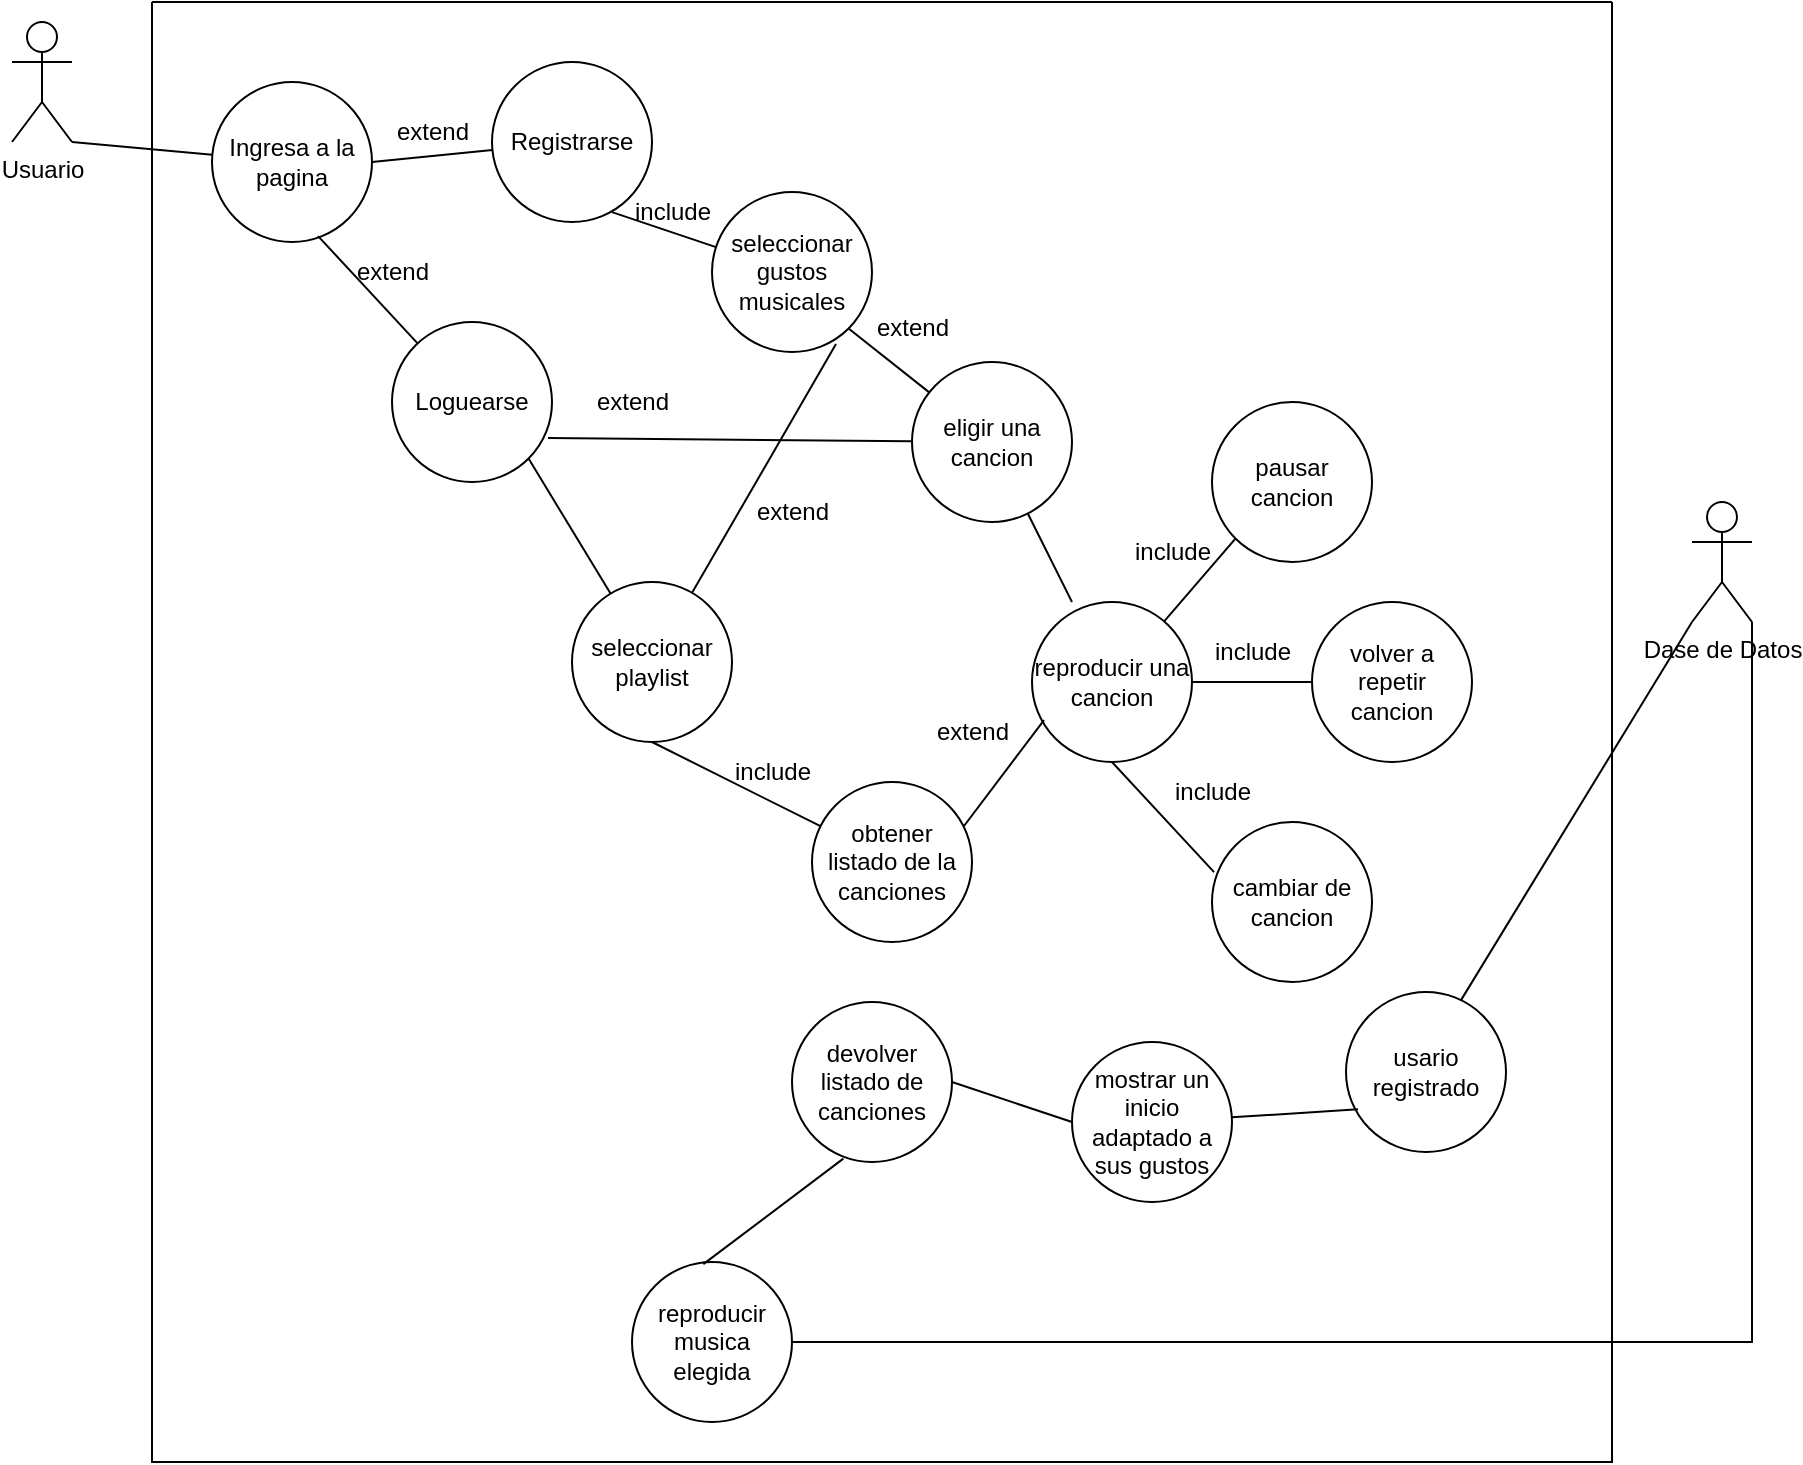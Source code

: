<mxfile version="24.4.6" type="google">
  <diagram name="Página-1" id="nSMeosmwIrjSUpkZMAuP">
    <mxGraphModel grid="1" page="1" gridSize="10" guides="1" tooltips="1" connect="1" arrows="1" fold="1" pageScale="1" pageWidth="827" pageHeight="1169" math="0" shadow="0">
      <root>
        <mxCell id="0" />
        <mxCell id="1" parent="0" />
        <mxCell id="ugPQJOIu22FoE4jq5PuM-1" value="" style="swimlane;startSize=0;" vertex="1" parent="1">
          <mxGeometry x="140" y="90" width="730" height="730" as="geometry" />
        </mxCell>
        <mxCell id="ugPQJOIu22FoE4jq5PuM-6" value="Ingresa a la pagina" style="ellipse;whiteSpace=wrap;html=1;aspect=fixed;" vertex="1" parent="ugPQJOIu22FoE4jq5PuM-1">
          <mxGeometry x="30" y="40" width="80" height="80" as="geometry" />
        </mxCell>
        <mxCell id="ugPQJOIu22FoE4jq5PuM-7" value="Registrarse" style="ellipse;whiteSpace=wrap;html=1;aspect=fixed;" vertex="1" parent="ugPQJOIu22FoE4jq5PuM-1">
          <mxGeometry x="170" y="30" width="80" height="80" as="geometry" />
        </mxCell>
        <mxCell id="ugPQJOIu22FoE4jq5PuM-8" value="Loguearse" style="ellipse;whiteSpace=wrap;html=1;aspect=fixed;" vertex="1" parent="ugPQJOIu22FoE4jq5PuM-1">
          <mxGeometry x="120" y="160" width="80" height="80" as="geometry" />
        </mxCell>
        <mxCell id="ugPQJOIu22FoE4jq5PuM-9" value="seleccionar playlist" style="ellipse;whiteSpace=wrap;html=1;aspect=fixed;" vertex="1" parent="ugPQJOIu22FoE4jq5PuM-1">
          <mxGeometry x="210" y="290" width="80" height="80" as="geometry" />
        </mxCell>
        <mxCell id="ugPQJOIu22FoE4jq5PuM-10" value="eligir una cancion" style="ellipse;whiteSpace=wrap;html=1;aspect=fixed;" vertex="1" parent="ugPQJOIu22FoE4jq5PuM-1">
          <mxGeometry x="380" y="180" width="80" height="80" as="geometry" />
        </mxCell>
        <mxCell id="ugPQJOIu22FoE4jq5PuM-12" value="obtener listado de la canciones" style="ellipse;whiteSpace=wrap;html=1;aspect=fixed;" vertex="1" parent="ugPQJOIu22FoE4jq5PuM-1">
          <mxGeometry x="330" y="390" width="80" height="80" as="geometry" />
        </mxCell>
        <mxCell id="ugPQJOIu22FoE4jq5PuM-16" value="" style="endArrow=none;html=1;rounded=0;exitX=1;exitY=0.5;exitDx=0;exitDy=0;" edge="1" parent="ugPQJOIu22FoE4jq5PuM-1" source="ugPQJOIu22FoE4jq5PuM-6" target="ugPQJOIu22FoE4jq5PuM-7">
          <mxGeometry width="50" height="50" relative="1" as="geometry">
            <mxPoint x="110" y="90" as="sourcePoint" />
            <mxPoint x="160" y="40" as="targetPoint" />
          </mxGeometry>
        </mxCell>
        <mxCell id="ugPQJOIu22FoE4jq5PuM-17" value="" style="endArrow=none;html=1;rounded=0;entryX=0.663;entryY=0.963;entryDx=0;entryDy=0;entryPerimeter=0;" edge="1" parent="ugPQJOIu22FoE4jq5PuM-1" source="ugPQJOIu22FoE4jq5PuM-8" target="ugPQJOIu22FoE4jq5PuM-6">
          <mxGeometry width="50" height="50" relative="1" as="geometry">
            <mxPoint x="40" y="190" as="sourcePoint" />
            <mxPoint x="90" y="140" as="targetPoint" />
          </mxGeometry>
        </mxCell>
        <mxCell id="ugPQJOIu22FoE4jq5PuM-22" value="seleccionar gustos musicales" style="ellipse;whiteSpace=wrap;html=1;aspect=fixed;" vertex="1" parent="ugPQJOIu22FoE4jq5PuM-1">
          <mxGeometry x="280" y="95" width="80" height="80" as="geometry" />
        </mxCell>
        <mxCell id="ugPQJOIu22FoE4jq5PuM-24" value="" style="endArrow=none;html=1;rounded=0;exitX=0.75;exitY=0.938;exitDx=0;exitDy=0;exitPerimeter=0;" edge="1" parent="ugPQJOIu22FoE4jq5PuM-1" source="ugPQJOIu22FoE4jq5PuM-7" target="ugPQJOIu22FoE4jq5PuM-22">
          <mxGeometry width="50" height="50" relative="1" as="geometry">
            <mxPoint x="100" y="30" as="sourcePoint" />
            <mxPoint x="320.711" y="70" as="targetPoint" />
          </mxGeometry>
        </mxCell>
        <mxCell id="ugPQJOIu22FoE4jq5PuM-26" value="" style="endArrow=none;html=1;rounded=0;entryX=0.775;entryY=0.95;entryDx=0;entryDy=0;entryPerimeter=0;" edge="1" parent="ugPQJOIu22FoE4jq5PuM-1" source="ugPQJOIu22FoE4jq5PuM-9" target="ugPQJOIu22FoE4jq5PuM-22">
          <mxGeometry width="50" height="50" relative="1" as="geometry">
            <mxPoint x="240" y="270" as="sourcePoint" />
            <mxPoint x="290" y="220" as="targetPoint" />
          </mxGeometry>
        </mxCell>
        <mxCell id="ugPQJOIu22FoE4jq5PuM-27" value="" style="endArrow=none;html=1;rounded=0;entryX=1;entryY=1;entryDx=0;entryDy=0;" edge="1" parent="ugPQJOIu22FoE4jq5PuM-1" source="ugPQJOIu22FoE4jq5PuM-9" target="ugPQJOIu22FoE4jq5PuM-8">
          <mxGeometry width="50" height="50" relative="1" as="geometry">
            <mxPoint x="130" y="290" as="sourcePoint" />
            <mxPoint x="180" y="240" as="targetPoint" />
          </mxGeometry>
        </mxCell>
        <mxCell id="ugPQJOIu22FoE4jq5PuM-43" value="" style="endArrow=none;html=1;rounded=0;exitX=0.975;exitY=0.725;exitDx=0;exitDy=0;exitPerimeter=0;" edge="1" parent="ugPQJOIu22FoE4jq5PuM-1" source="ugPQJOIu22FoE4jq5PuM-8" target="ugPQJOIu22FoE4jq5PuM-10">
          <mxGeometry width="50" height="50" relative="1" as="geometry">
            <mxPoint x="230" y="260" as="sourcePoint" />
            <mxPoint x="280" y="210" as="targetPoint" />
          </mxGeometry>
        </mxCell>
        <mxCell id="ugPQJOIu22FoE4jq5PuM-44" value="" style="endArrow=none;html=1;rounded=0;exitX=1;exitY=1;exitDx=0;exitDy=0;" edge="1" parent="ugPQJOIu22FoE4jq5PuM-1" source="ugPQJOIu22FoE4jq5PuM-22" target="ugPQJOIu22FoE4jq5PuM-10">
          <mxGeometry width="50" height="50" relative="1" as="geometry">
            <mxPoint x="300" y="170" as="sourcePoint" />
            <mxPoint x="350" y="120" as="targetPoint" />
          </mxGeometry>
        </mxCell>
        <mxCell id="ugPQJOIu22FoE4jq5PuM-45" value="" style="endArrow=none;html=1;rounded=0;entryX=0.5;entryY=1;entryDx=0;entryDy=0;" edge="1" parent="ugPQJOIu22FoE4jq5PuM-1" source="ugPQJOIu22FoE4jq5PuM-12" target="ugPQJOIu22FoE4jq5PuM-9">
          <mxGeometry width="50" height="50" relative="1" as="geometry">
            <mxPoint x="200" y="430" as="sourcePoint" />
            <mxPoint x="250" y="380" as="targetPoint" />
          </mxGeometry>
        </mxCell>
        <mxCell id="ugPQJOIu22FoE4jq5PuM-46" value="reproducir una cancion" style="ellipse;whiteSpace=wrap;html=1;aspect=fixed;" vertex="1" parent="ugPQJOIu22FoE4jq5PuM-1">
          <mxGeometry x="440" y="300" width="80" height="80" as="geometry" />
        </mxCell>
        <mxCell id="ugPQJOIu22FoE4jq5PuM-47" value="" style="endArrow=none;html=1;rounded=0;entryX=0.075;entryY=0.738;entryDx=0;entryDy=0;entryPerimeter=0;exitX=0.95;exitY=0.275;exitDx=0;exitDy=0;exitPerimeter=0;" edge="1" parent="ugPQJOIu22FoE4jq5PuM-1" source="ugPQJOIu22FoE4jq5PuM-12" target="ugPQJOIu22FoE4jq5PuM-46">
          <mxGeometry width="50" height="50" relative="1" as="geometry">
            <mxPoint x="400" y="400" as="sourcePoint" />
            <mxPoint x="450" y="350" as="targetPoint" />
          </mxGeometry>
        </mxCell>
        <mxCell id="ugPQJOIu22FoE4jq5PuM-48" value="" style="endArrow=none;html=1;rounded=0;exitX=0.25;exitY=0;exitDx=0;exitDy=0;exitPerimeter=0;" edge="1" parent="ugPQJOIu22FoE4jq5PuM-1" source="ugPQJOIu22FoE4jq5PuM-46" target="ugPQJOIu22FoE4jq5PuM-10">
          <mxGeometry width="50" height="50" relative="1" as="geometry">
            <mxPoint x="450" y="300" as="sourcePoint" />
            <mxPoint x="500" y="250" as="targetPoint" />
          </mxGeometry>
        </mxCell>
        <mxCell id="ugPQJOIu22FoE4jq5PuM-49" value="pausar cancion" style="ellipse;whiteSpace=wrap;html=1;aspect=fixed;" vertex="1" parent="ugPQJOIu22FoE4jq5PuM-1">
          <mxGeometry x="530" y="200" width="80" height="80" as="geometry" />
        </mxCell>
        <mxCell id="ugPQJOIu22FoE4jq5PuM-50" value="cambiar de cancion" style="ellipse;whiteSpace=wrap;html=1;aspect=fixed;" vertex="1" parent="ugPQJOIu22FoE4jq5PuM-1">
          <mxGeometry x="530" y="410" width="80" height="80" as="geometry" />
        </mxCell>
        <mxCell id="ugPQJOIu22FoE4jq5PuM-51" value="" style="endArrow=none;html=1;rounded=0;entryX=0;entryY=1;entryDx=0;entryDy=0;" edge="1" parent="ugPQJOIu22FoE4jq5PuM-1" source="ugPQJOIu22FoE4jq5PuM-46" target="ugPQJOIu22FoE4jq5PuM-49">
          <mxGeometry width="50" height="50" relative="1" as="geometry">
            <mxPoint x="460" y="260" as="sourcePoint" />
            <mxPoint x="510" y="210" as="targetPoint" />
          </mxGeometry>
        </mxCell>
        <mxCell id="ugPQJOIu22FoE4jq5PuM-52" value="" style="endArrow=none;html=1;rounded=0;entryX=0.5;entryY=1;entryDx=0;entryDy=0;exitX=0.013;exitY=0.313;exitDx=0;exitDy=0;exitPerimeter=0;" edge="1" parent="ugPQJOIu22FoE4jq5PuM-1" source="ugPQJOIu22FoE4jq5PuM-50" target="ugPQJOIu22FoE4jq5PuM-46">
          <mxGeometry width="50" height="50" relative="1" as="geometry">
            <mxPoint x="440" y="430" as="sourcePoint" />
            <mxPoint x="490" y="380" as="targetPoint" />
          </mxGeometry>
        </mxCell>
        <mxCell id="ugPQJOIu22FoE4jq5PuM-53" value="volver a repetir cancion" style="ellipse;whiteSpace=wrap;html=1;aspect=fixed;" vertex="1" parent="ugPQJOIu22FoE4jq5PuM-1">
          <mxGeometry x="580" y="300" width="80" height="80" as="geometry" />
        </mxCell>
        <mxCell id="ugPQJOIu22FoE4jq5PuM-54" value="" style="endArrow=none;html=1;rounded=0;entryX=0;entryY=0.5;entryDx=0;entryDy=0;exitX=1;exitY=0.5;exitDx=0;exitDy=0;" edge="1" parent="ugPQJOIu22FoE4jq5PuM-1" source="ugPQJOIu22FoE4jq5PuM-46" target="ugPQJOIu22FoE4jq5PuM-53">
          <mxGeometry width="50" height="50" relative="1" as="geometry">
            <mxPoint x="500" y="400" as="sourcePoint" />
            <mxPoint x="550" y="350" as="targetPoint" />
          </mxGeometry>
        </mxCell>
        <mxCell id="ugPQJOIu22FoE4jq5PuM-55" value="usario registrado" style="ellipse;whiteSpace=wrap;html=1;aspect=fixed;" vertex="1" parent="ugPQJOIu22FoE4jq5PuM-1">
          <mxGeometry x="597" y="495" width="80" height="80" as="geometry" />
        </mxCell>
        <mxCell id="ugPQJOIu22FoE4jq5PuM-56" value="devolver listado de canciones" style="ellipse;whiteSpace=wrap;html=1;aspect=fixed;" vertex="1" parent="ugPQJOIu22FoE4jq5PuM-1">
          <mxGeometry x="320" y="500" width="80" height="80" as="geometry" />
        </mxCell>
        <mxCell id="ugPQJOIu22FoE4jq5PuM-58" value="mostrar un inicio adaptado a sus gustos" style="ellipse;whiteSpace=wrap;html=1;aspect=fixed;" vertex="1" parent="ugPQJOIu22FoE4jq5PuM-1">
          <mxGeometry x="460" y="520" width="80" height="80" as="geometry" />
        </mxCell>
        <mxCell id="ugPQJOIu22FoE4jq5PuM-59" value="reproducir musica&lt;div&gt;elegida&lt;/div&gt;" style="ellipse;whiteSpace=wrap;html=1;aspect=fixed;" vertex="1" parent="ugPQJOIu22FoE4jq5PuM-1">
          <mxGeometry x="240" y="630" width="80" height="80" as="geometry" />
        </mxCell>
        <mxCell id="ugPQJOIu22FoE4jq5PuM-61" value="" style="endArrow=none;html=1;rounded=0;entryX=0.075;entryY=0.733;entryDx=0;entryDy=0;entryPerimeter=0;" edge="1" parent="ugPQJOIu22FoE4jq5PuM-1" source="ugPQJOIu22FoE4jq5PuM-58" target="ugPQJOIu22FoE4jq5PuM-55">
          <mxGeometry width="50" height="50" relative="1" as="geometry">
            <mxPoint x="540" y="630" as="sourcePoint" />
            <mxPoint x="590" y="580" as="targetPoint" />
          </mxGeometry>
        </mxCell>
        <mxCell id="ugPQJOIu22FoE4jq5PuM-64" value="" style="endArrow=none;html=1;rounded=0;exitX=1;exitY=0.5;exitDx=0;exitDy=0;entryX=0;entryY=0.5;entryDx=0;entryDy=0;" edge="1" parent="ugPQJOIu22FoE4jq5PuM-1" source="ugPQJOIu22FoE4jq5PuM-56" target="ugPQJOIu22FoE4jq5PuM-58">
          <mxGeometry width="50" height="50" relative="1" as="geometry">
            <mxPoint x="420" y="550" as="sourcePoint" />
            <mxPoint x="470" y="500" as="targetPoint" />
          </mxGeometry>
        </mxCell>
        <mxCell id="ugPQJOIu22FoE4jq5PuM-65" value="" style="endArrow=none;html=1;rounded=0;exitX=0.446;exitY=0.013;exitDx=0;exitDy=0;exitPerimeter=0;entryX=0.321;entryY=0.979;entryDx=0;entryDy=0;entryPerimeter=0;" edge="1" parent="ugPQJOIu22FoE4jq5PuM-1" source="ugPQJOIu22FoE4jq5PuM-59" target="ugPQJOIu22FoE4jq5PuM-56">
          <mxGeometry width="50" height="50" relative="1" as="geometry">
            <mxPoint x="290" y="630" as="sourcePoint" />
            <mxPoint x="340" y="580" as="targetPoint" />
          </mxGeometry>
        </mxCell>
        <mxCell id="ugPQJOIu22FoE4jq5PuM-66" value="extend" style="text;html=1;align=center;verticalAlign=middle;resizable=0;points=[];autosize=1;strokeColor=none;fillColor=none;" vertex="1" parent="ugPQJOIu22FoE4jq5PuM-1">
          <mxGeometry x="110" y="50" width="60" height="30" as="geometry" />
        </mxCell>
        <mxCell id="ugPQJOIu22FoE4jq5PuM-69" value="include" style="text;html=1;align=center;verticalAlign=middle;resizable=0;points=[];autosize=1;strokeColor=none;fillColor=none;" vertex="1" parent="ugPQJOIu22FoE4jq5PuM-1">
          <mxGeometry x="230" y="90" width="60" height="30" as="geometry" />
        </mxCell>
        <mxCell id="ugPQJOIu22FoE4jq5PuM-67" value="extend" style="text;html=1;align=center;verticalAlign=middle;resizable=0;points=[];autosize=1;strokeColor=none;fillColor=none;" vertex="1" parent="ugPQJOIu22FoE4jq5PuM-1">
          <mxGeometry x="90" y="120" width="60" height="30" as="geometry" />
        </mxCell>
        <mxCell id="wzEy-KdQJLeV5Jcg8Yoz-1" value="include" style="text;html=1;align=center;verticalAlign=middle;resizable=0;points=[];autosize=1;strokeColor=none;fillColor=none;" vertex="1" parent="ugPQJOIu22FoE4jq5PuM-1">
          <mxGeometry x="480" y="260" width="60" height="30" as="geometry" />
        </mxCell>
        <mxCell id="wzEy-KdQJLeV5Jcg8Yoz-2" value="include" style="text;html=1;align=center;verticalAlign=middle;resizable=0;points=[];autosize=1;strokeColor=none;fillColor=none;" vertex="1" parent="ugPQJOIu22FoE4jq5PuM-1">
          <mxGeometry x="520" y="310" width="60" height="30" as="geometry" />
        </mxCell>
        <mxCell id="wzEy-KdQJLeV5Jcg8Yoz-4" value="include" style="text;html=1;align=center;verticalAlign=middle;resizable=0;points=[];autosize=1;strokeColor=none;fillColor=none;" vertex="1" parent="ugPQJOIu22FoE4jq5PuM-1">
          <mxGeometry x="500" y="380" width="60" height="30" as="geometry" />
        </mxCell>
        <mxCell id="wzEy-KdQJLeV5Jcg8Yoz-5" value="extend" style="text;html=1;align=center;verticalAlign=middle;resizable=0;points=[];autosize=1;strokeColor=none;fillColor=none;" vertex="1" parent="ugPQJOIu22FoE4jq5PuM-1">
          <mxGeometry x="210" y="185" width="60" height="30" as="geometry" />
        </mxCell>
        <mxCell id="wzEy-KdQJLeV5Jcg8Yoz-6" value="include" style="text;html=1;align=center;verticalAlign=middle;resizable=0;points=[];autosize=1;strokeColor=none;fillColor=none;" vertex="1" parent="ugPQJOIu22FoE4jq5PuM-1">
          <mxGeometry x="280" y="370" width="60" height="30" as="geometry" />
        </mxCell>
        <mxCell id="wzEy-KdQJLeV5Jcg8Yoz-7" value="extend" style="text;html=1;align=center;verticalAlign=middle;resizable=0;points=[];autosize=1;strokeColor=none;fillColor=none;" vertex="1" parent="ugPQJOIu22FoE4jq5PuM-1">
          <mxGeometry x="380" y="350" width="60" height="30" as="geometry" />
        </mxCell>
        <mxCell id="wzEy-KdQJLeV5Jcg8Yoz-9" value="extend" style="text;html=1;align=center;verticalAlign=middle;resizable=0;points=[];autosize=1;strokeColor=none;fillColor=none;" vertex="1" parent="ugPQJOIu22FoE4jq5PuM-1">
          <mxGeometry x="290" y="240" width="60" height="30" as="geometry" />
        </mxCell>
        <mxCell id="ugPQJOIu22FoE4jq5PuM-3" value="Usuario" style="shape=umlActor;verticalLabelPosition=bottom;verticalAlign=top;html=1;outlineConnect=0;" vertex="1" parent="1">
          <mxGeometry x="70" y="100" width="30" height="60" as="geometry" />
        </mxCell>
        <mxCell id="ugPQJOIu22FoE4jq5PuM-4" value="Dase de Datos" style="shape=umlActor;verticalLabelPosition=bottom;verticalAlign=top;html=1;outlineConnect=0;" vertex="1" parent="1">
          <mxGeometry x="910" y="340" width="30" height="60" as="geometry" />
        </mxCell>
        <mxCell id="ugPQJOIu22FoE4jq5PuM-15" value="" style="endArrow=none;html=1;rounded=0;" edge="1" parent="1" target="ugPQJOIu22FoE4jq5PuM-6">
          <mxGeometry width="50" height="50" relative="1" as="geometry">
            <mxPoint x="100" y="160" as="sourcePoint" />
            <mxPoint x="150" y="110" as="targetPoint" />
          </mxGeometry>
        </mxCell>
        <mxCell id="ugPQJOIu22FoE4jq5PuM-60" value="" style="endArrow=none;html=1;rounded=0;entryX=0;entryY=1;entryDx=0;entryDy=0;entryPerimeter=0;exitX=0.717;exitY=0.054;exitDx=0;exitDy=0;exitPerimeter=0;" edge="1" parent="1" source="ugPQJOIu22FoE4jq5PuM-55" target="ugPQJOIu22FoE4jq5PuM-4">
          <mxGeometry width="50" height="50" relative="1" as="geometry">
            <mxPoint x="860" y="440" as="sourcePoint" />
            <mxPoint x="910" y="390" as="targetPoint" />
          </mxGeometry>
        </mxCell>
        <mxCell id="ugPQJOIu22FoE4jq5PuM-63" value="" style="endArrow=none;html=1;rounded=0;edgeStyle=orthogonalEdgeStyle;entryX=1;entryY=1;entryDx=0;entryDy=0;entryPerimeter=0;" edge="1" parent="1" source="ugPQJOIu22FoE4jq5PuM-59" target="ugPQJOIu22FoE4jq5PuM-4">
          <mxGeometry width="50" height="50" relative="1" as="geometry">
            <mxPoint x="880" y="710" as="sourcePoint" />
            <mxPoint x="930" y="660" as="targetPoint" />
            <Array as="points">
              <mxPoint x="940" y="760" />
            </Array>
          </mxGeometry>
        </mxCell>
        <mxCell id="wzEy-KdQJLeV5Jcg8Yoz-8" value="extend" style="text;html=1;align=center;verticalAlign=middle;resizable=0;points=[];autosize=1;strokeColor=none;fillColor=none;" vertex="1" parent="1">
          <mxGeometry x="490" y="238" width="60" height="30" as="geometry" />
        </mxCell>
      </root>
    </mxGraphModel>
  </diagram>
</mxfile>
